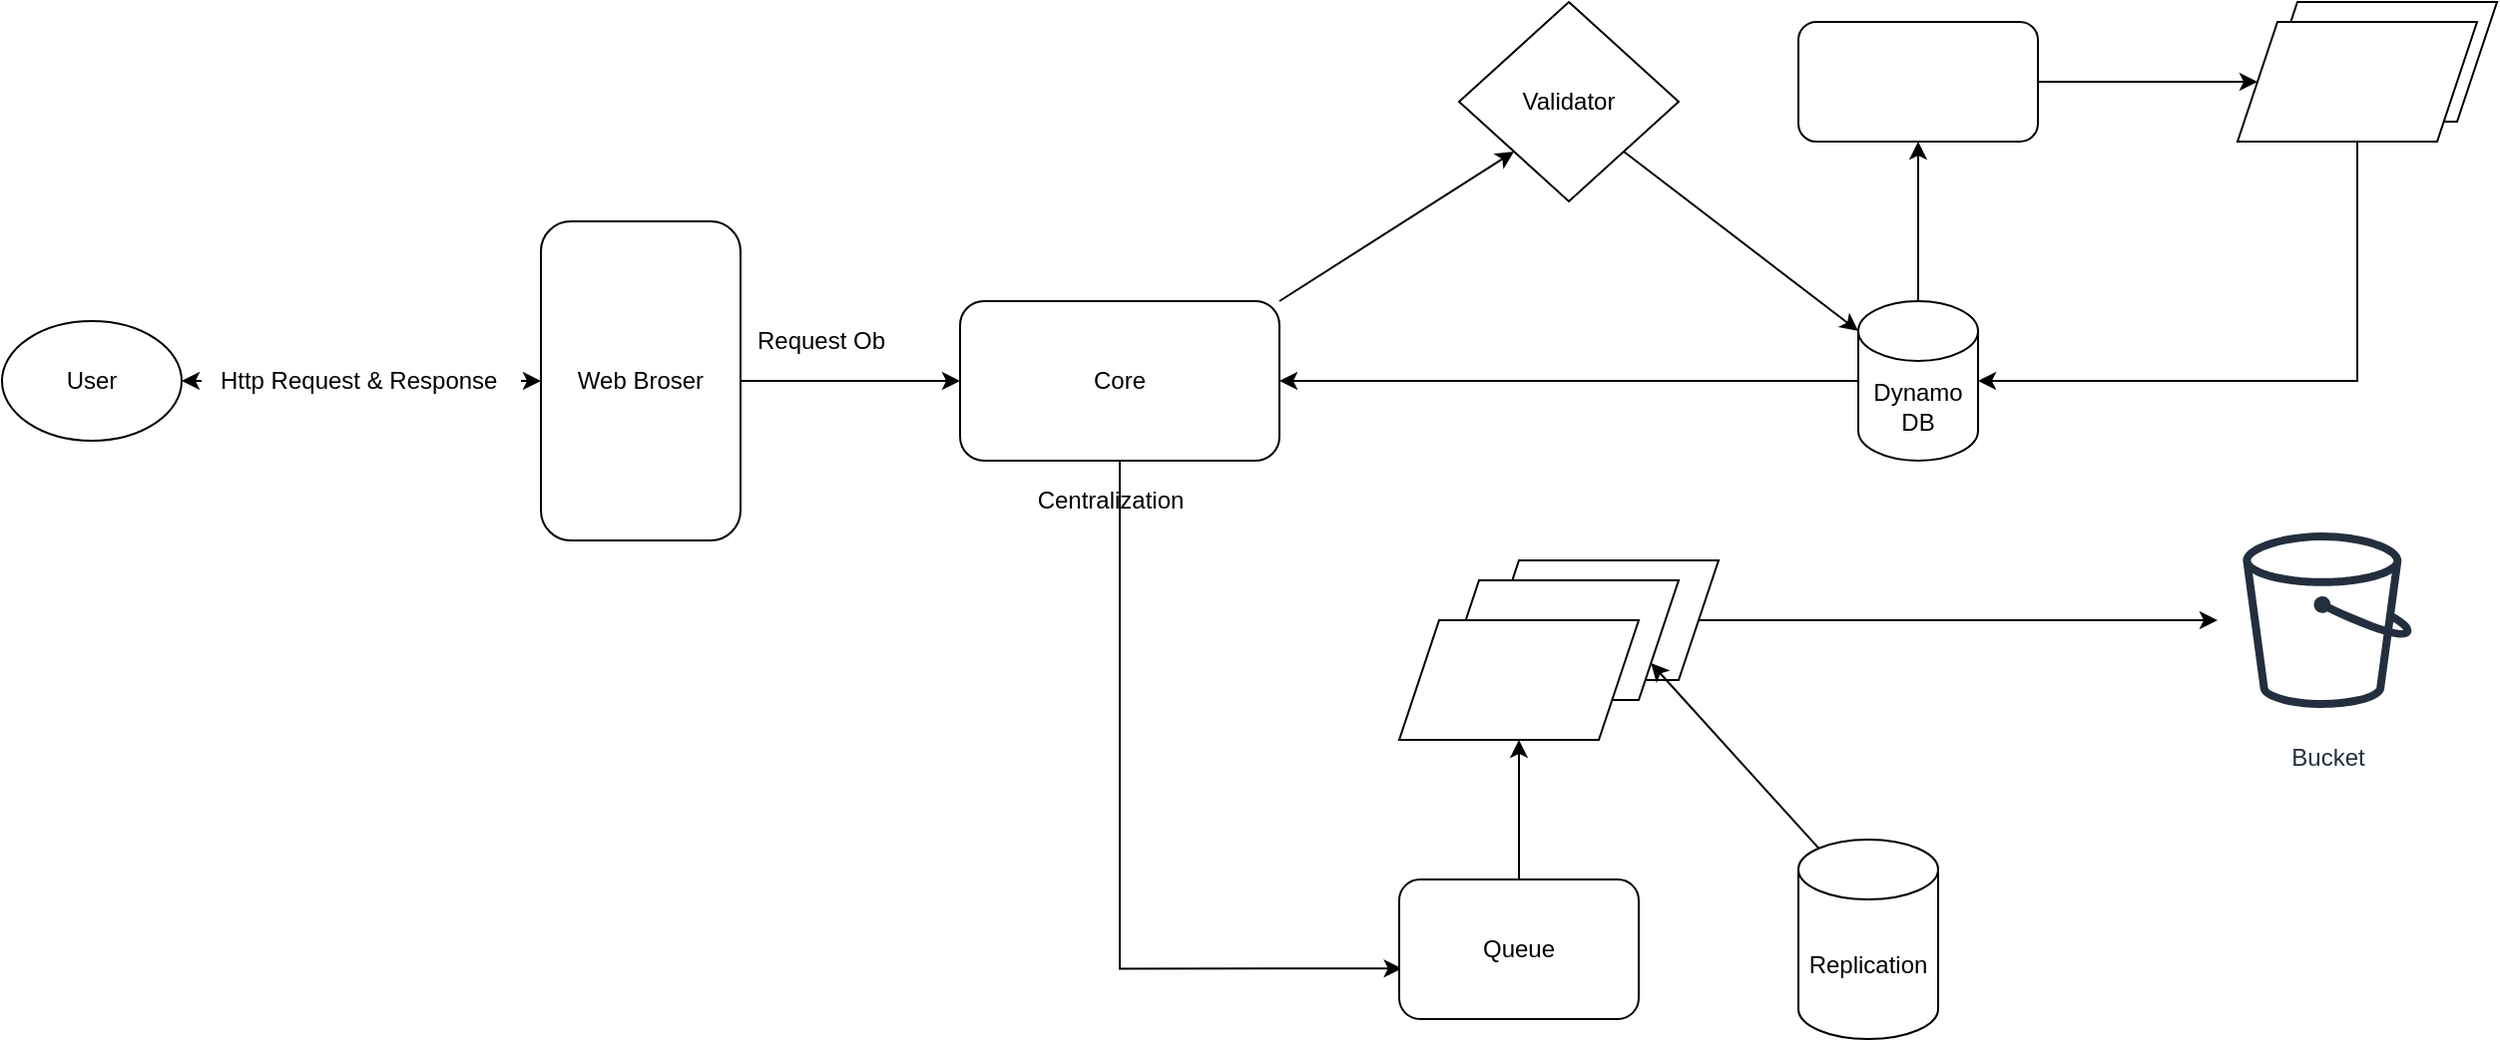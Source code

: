 <mxfile version="16.5.6" type="github">
  <diagram id="LBoecrUMherwDFw24Pa9" name="Page-1">
    <mxGraphModel dx="782" dy="436" grid="1" gridSize="10" guides="1" tooltips="1" connect="1" arrows="1" fold="1" page="1" pageScale="1" pageWidth="850" pageHeight="1100" math="0" shadow="0">
      <root>
        <mxCell id="0" />
        <mxCell id="1" parent="0" />
        <mxCell id="fqFgPf6x8nLVEVHRykZo-2" value="User" style="ellipse;whiteSpace=wrap;html=1;" vertex="1" parent="1">
          <mxGeometry y="170" width="90" height="60" as="geometry" />
        </mxCell>
        <mxCell id="fqFgPf6x8nLVEVHRykZo-3" value="Web Broser" style="rounded=1;whiteSpace=wrap;html=1;" vertex="1" parent="1">
          <mxGeometry x="270" y="120" width="100" height="160" as="geometry" />
        </mxCell>
        <mxCell id="fqFgPf6x8nLVEVHRykZo-5" value="Core" style="rounded=1;whiteSpace=wrap;html=1;" vertex="1" parent="1">
          <mxGeometry x="480" y="160" width="160" height="80" as="geometry" />
        </mxCell>
        <mxCell id="fqFgPf6x8nLVEVHRykZo-6" value="" style="endArrow=classic;startArrow=none;html=1;rounded=0;exitX=1;exitY=0.5;exitDx=0;exitDy=0;entryX=0;entryY=0.5;entryDx=0;entryDy=0;" edge="1" parent="1" source="fqFgPf6x8nLVEVHRykZo-7" target="fqFgPf6x8nLVEVHRykZo-3">
          <mxGeometry width="50" height="50" relative="1" as="geometry">
            <mxPoint x="120" y="320" as="sourcePoint" />
            <mxPoint x="170" y="270" as="targetPoint" />
          </mxGeometry>
        </mxCell>
        <mxCell id="fqFgPf6x8nLVEVHRykZo-7" value="Http Request &amp;amp; Response&amp;nbsp;" style="text;html=1;align=center;verticalAlign=middle;resizable=0;points=[];autosize=1;strokeColor=none;fillColor=none;" vertex="1" parent="1">
          <mxGeometry x="100" y="190" width="160" height="20" as="geometry" />
        </mxCell>
        <mxCell id="fqFgPf6x8nLVEVHRykZo-8" value="" style="endArrow=none;startArrow=classic;html=1;rounded=0;exitX=1;exitY=0.5;exitDx=0;exitDy=0;entryX=0;entryY=0.5;entryDx=0;entryDy=0;" edge="1" parent="1" source="fqFgPf6x8nLVEVHRykZo-2" target="fqFgPf6x8nLVEVHRykZo-7">
          <mxGeometry width="50" height="50" relative="1" as="geometry">
            <mxPoint x="90" y="200" as="sourcePoint" />
            <mxPoint x="250" y="200" as="targetPoint" />
          </mxGeometry>
        </mxCell>
        <mxCell id="fqFgPf6x8nLVEVHRykZo-9" value="" style="endArrow=classic;html=1;rounded=0;exitX=1;exitY=0.5;exitDx=0;exitDy=0;entryX=0;entryY=0.5;entryDx=0;entryDy=0;" edge="1" parent="1" source="fqFgPf6x8nLVEVHRykZo-3" target="fqFgPf6x8nLVEVHRykZo-5">
          <mxGeometry width="50" height="50" relative="1" as="geometry">
            <mxPoint x="410" y="180" as="sourcePoint" />
            <mxPoint x="460" y="130" as="targetPoint" />
          </mxGeometry>
        </mxCell>
        <mxCell id="fqFgPf6x8nLVEVHRykZo-10" value="Request Ob" style="text;html=1;align=center;verticalAlign=middle;resizable=0;points=[];autosize=1;strokeColor=none;fillColor=none;" vertex="1" parent="1">
          <mxGeometry x="370" y="170" width="80" height="20" as="geometry" />
        </mxCell>
        <mxCell id="fqFgPf6x8nLVEVHRykZo-18" style="edgeStyle=orthogonalEdgeStyle;rounded=0;orthogonalLoop=1;jettySize=auto;html=1;entryX=0.011;entryY=0.638;entryDx=0;entryDy=0;entryPerimeter=0;exitX=0.5;exitY=1;exitDx=0;exitDy=0;" edge="1" parent="1" source="fqFgPf6x8nLVEVHRykZo-5" target="fqFgPf6x8nLVEVHRykZo-17">
          <mxGeometry relative="1" as="geometry">
            <Array as="points">
              <mxPoint x="560" y="495" />
            </Array>
          </mxGeometry>
        </mxCell>
        <mxCell id="fqFgPf6x8nLVEVHRykZo-11" value="Centralization" style="text;html=1;align=center;verticalAlign=middle;resizable=0;points=[];autosize=1;strokeColor=none;fillColor=none;" vertex="1" parent="1">
          <mxGeometry x="510" y="250" width="90" height="20" as="geometry" />
        </mxCell>
        <mxCell id="fqFgPf6x8nLVEVHRykZo-19" style="edgeStyle=orthogonalEdgeStyle;rounded=0;orthogonalLoop=1;jettySize=auto;html=1;" edge="1" parent="1" source="fqFgPf6x8nLVEVHRykZo-12" target="fqFgPf6x8nLVEVHRykZo-5">
          <mxGeometry relative="1" as="geometry" />
        </mxCell>
        <mxCell id="fqFgPf6x8nLVEVHRykZo-12" value="Dynamo DB" style="shape=cylinder3;whiteSpace=wrap;html=1;boundedLbl=1;backgroundOutline=1;size=15;" vertex="1" parent="1">
          <mxGeometry x="930" y="160" width="60" height="80" as="geometry" />
        </mxCell>
        <mxCell id="fqFgPf6x8nLVEVHRykZo-13" value="Replication" style="shape=cylinder3;whiteSpace=wrap;html=1;boundedLbl=1;backgroundOutline=1;size=15;" vertex="1" parent="1">
          <mxGeometry x="900" y="430" width="70" height="100" as="geometry" />
        </mxCell>
        <mxCell id="fqFgPf6x8nLVEVHRykZo-24" style="edgeStyle=orthogonalEdgeStyle;rounded=0;orthogonalLoop=1;jettySize=auto;html=1;" edge="1" parent="1" source="fqFgPf6x8nLVEVHRykZo-14" target="fqFgPf6x8nLVEVHRykZo-23">
          <mxGeometry relative="1" as="geometry" />
        </mxCell>
        <mxCell id="fqFgPf6x8nLVEVHRykZo-14" value="" style="shape=parallelogram;perimeter=parallelogramPerimeter;whiteSpace=wrap;html=1;fixedSize=1;" vertex="1" parent="1">
          <mxGeometry x="740" y="290" width="120" height="60" as="geometry" />
        </mxCell>
        <mxCell id="fqFgPf6x8nLVEVHRykZo-15" value="" style="shape=parallelogram;perimeter=parallelogramPerimeter;whiteSpace=wrap;html=1;fixedSize=1;" vertex="1" parent="1">
          <mxGeometry x="720" y="300" width="120" height="60" as="geometry" />
        </mxCell>
        <mxCell id="fqFgPf6x8nLVEVHRykZo-16" value="" style="shape=parallelogram;perimeter=parallelogramPerimeter;whiteSpace=wrap;html=1;fixedSize=1;" vertex="1" parent="1">
          <mxGeometry x="700" y="320" width="120" height="60" as="geometry" />
        </mxCell>
        <mxCell id="fqFgPf6x8nLVEVHRykZo-17" value="Queue" style="rounded=1;whiteSpace=wrap;html=1;" vertex="1" parent="1">
          <mxGeometry x="700" y="450" width="120" height="70" as="geometry" />
        </mxCell>
        <mxCell id="fqFgPf6x8nLVEVHRykZo-20" value="Validator" style="rhombus;whiteSpace=wrap;html=1;" vertex="1" parent="1">
          <mxGeometry x="730" y="10" width="110" height="100" as="geometry" />
        </mxCell>
        <mxCell id="fqFgPf6x8nLVEVHRykZo-21" value="" style="endArrow=classic;html=1;rounded=0;exitX=1;exitY=0;exitDx=0;exitDy=0;entryX=0;entryY=1;entryDx=0;entryDy=0;" edge="1" parent="1" source="fqFgPf6x8nLVEVHRykZo-5" target="fqFgPf6x8nLVEVHRykZo-20">
          <mxGeometry width="50" height="50" relative="1" as="geometry">
            <mxPoint x="600" y="110" as="sourcePoint" />
            <mxPoint x="650" y="60" as="targetPoint" />
          </mxGeometry>
        </mxCell>
        <mxCell id="fqFgPf6x8nLVEVHRykZo-22" value="" style="endArrow=classic;html=1;rounded=0;exitX=1;exitY=1;exitDx=0;exitDy=0;entryX=0;entryY=0;entryDx=0;entryDy=15;entryPerimeter=0;" edge="1" parent="1" source="fqFgPf6x8nLVEVHRykZo-20" target="fqFgPf6x8nLVEVHRykZo-12">
          <mxGeometry width="50" height="50" relative="1" as="geometry">
            <mxPoint x="880" y="80" as="sourcePoint" />
            <mxPoint x="930" y="30" as="targetPoint" />
          </mxGeometry>
        </mxCell>
        <mxCell id="fqFgPf6x8nLVEVHRykZo-23" value="Bucket" style="sketch=0;outlineConnect=0;fontColor=#232F3E;gradientColor=none;strokeColor=#232F3E;fillColor=#ffffff;dashed=0;verticalLabelPosition=bottom;verticalAlign=top;align=center;html=1;fontSize=12;fontStyle=0;aspect=fixed;shape=mxgraph.aws4.resourceIcon;resIcon=mxgraph.aws4.bucket;" vertex="1" parent="1">
          <mxGeometry x="1110" y="265" width="110" height="110" as="geometry" />
        </mxCell>
        <mxCell id="fqFgPf6x8nLVEVHRykZo-26" value="" style="rounded=1;whiteSpace=wrap;html=1;" vertex="1" parent="1">
          <mxGeometry x="900" y="20" width="120" height="60" as="geometry" />
        </mxCell>
        <mxCell id="fqFgPf6x8nLVEVHRykZo-27" value="" style="shape=parallelogram;perimeter=parallelogramPerimeter;whiteSpace=wrap;html=1;fixedSize=1;" vertex="1" parent="1">
          <mxGeometry x="1130" y="10" width="120" height="60" as="geometry" />
        </mxCell>
        <mxCell id="fqFgPf6x8nLVEVHRykZo-29" value="" style="shape=parallelogram;perimeter=parallelogramPerimeter;whiteSpace=wrap;html=1;fixedSize=1;" vertex="1" parent="1">
          <mxGeometry x="1120" y="20" width="120" height="60" as="geometry" />
        </mxCell>
        <mxCell id="fqFgPf6x8nLVEVHRykZo-30" value="" style="endArrow=classic;html=1;rounded=0;exitX=1;exitY=0.5;exitDx=0;exitDy=0;" edge="1" parent="1" source="fqFgPf6x8nLVEVHRykZo-26" target="fqFgPf6x8nLVEVHRykZo-29">
          <mxGeometry width="50" height="50" relative="1" as="geometry">
            <mxPoint x="1070" y="60" as="sourcePoint" />
            <mxPoint x="1120" y="10" as="targetPoint" />
          </mxGeometry>
        </mxCell>
        <mxCell id="fqFgPf6x8nLVEVHRykZo-32" value="" style="endArrow=classic;html=1;rounded=0;entryX=0.5;entryY=1;entryDx=0;entryDy=0;exitX=0.5;exitY=0;exitDx=0;exitDy=0;exitPerimeter=0;" edge="1" parent="1" source="fqFgPf6x8nLVEVHRykZo-12" target="fqFgPf6x8nLVEVHRykZo-26">
          <mxGeometry width="50" height="50" relative="1" as="geometry">
            <mxPoint x="1020" y="160" as="sourcePoint" />
            <mxPoint x="1070" y="110" as="targetPoint" />
          </mxGeometry>
        </mxCell>
        <mxCell id="fqFgPf6x8nLVEVHRykZo-33" value="" style="endArrow=classic;html=1;rounded=0;exitX=0.5;exitY=1;exitDx=0;exitDy=0;entryX=1;entryY=0.5;entryDx=0;entryDy=0;entryPerimeter=0;" edge="1" parent="1" source="fqFgPf6x8nLVEVHRykZo-29" target="fqFgPf6x8nLVEVHRykZo-12">
          <mxGeometry width="50" height="50" relative="1" as="geometry">
            <mxPoint x="1130" y="180" as="sourcePoint" />
            <mxPoint x="1180" y="130" as="targetPoint" />
            <Array as="points">
              <mxPoint x="1180" y="200" />
            </Array>
          </mxGeometry>
        </mxCell>
        <mxCell id="fqFgPf6x8nLVEVHRykZo-34" value="" style="endArrow=classic;html=1;rounded=0;exitX=0.145;exitY=0;exitDx=0;exitDy=4.35;exitPerimeter=0;entryX=1;entryY=0.75;entryDx=0;entryDy=0;" edge="1" parent="1" source="fqFgPf6x8nLVEVHRykZo-13" target="fqFgPf6x8nLVEVHRykZo-15">
          <mxGeometry width="50" height="50" relative="1" as="geometry">
            <mxPoint x="990" y="430" as="sourcePoint" />
            <mxPoint x="1040" y="380" as="targetPoint" />
          </mxGeometry>
        </mxCell>
        <mxCell id="fqFgPf6x8nLVEVHRykZo-35" value="" style="endArrow=classic;html=1;rounded=0;exitX=0.5;exitY=0;exitDx=0;exitDy=0;entryX=0.5;entryY=1;entryDx=0;entryDy=0;" edge="1" parent="1" source="fqFgPf6x8nLVEVHRykZo-17" target="fqFgPf6x8nLVEVHRykZo-16">
          <mxGeometry width="50" height="50" relative="1" as="geometry">
            <mxPoint x="790" y="450" as="sourcePoint" />
            <mxPoint x="840" y="400" as="targetPoint" />
          </mxGeometry>
        </mxCell>
      </root>
    </mxGraphModel>
  </diagram>
</mxfile>
